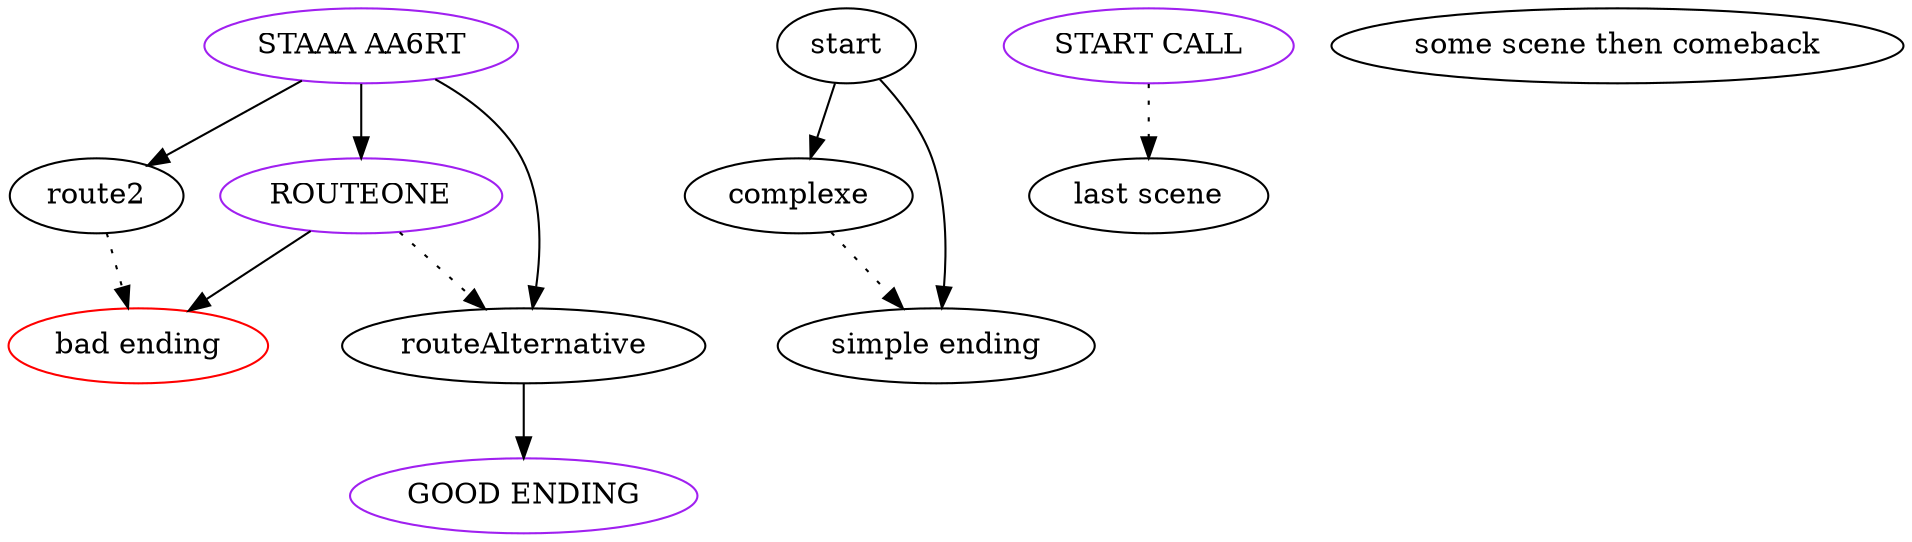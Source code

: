 digraph  {
	
	n5[color="red",label="bad ending"];
	n12[label="complexe"];
	n7[color="purple",label="GOOD ENDING"];
	n2[label="last scene"];
	n8[label="route2"];
	n6[label="routeAlternative"];
	n4[color="purple",label="ROUTEONE"];
	n11[label="simple ending"];
	n3[label="some scene then comeback"];
	n9[color="purple",label="STAAA AA6RT"];
	n10[label="start"];
	n1[color="purple",label="START CALL"];
	n12->n11[style="dotted"];
	n8->n5[style="dotted"];
	n6->n7;
	n4->n5;
	n4->n6[style="dotted"];
	n9->n4;
	n9->n8;
	n9->n6;
	n10->n11;
	n10->n12;
	n1->n2[style="dotted"];
	
}
